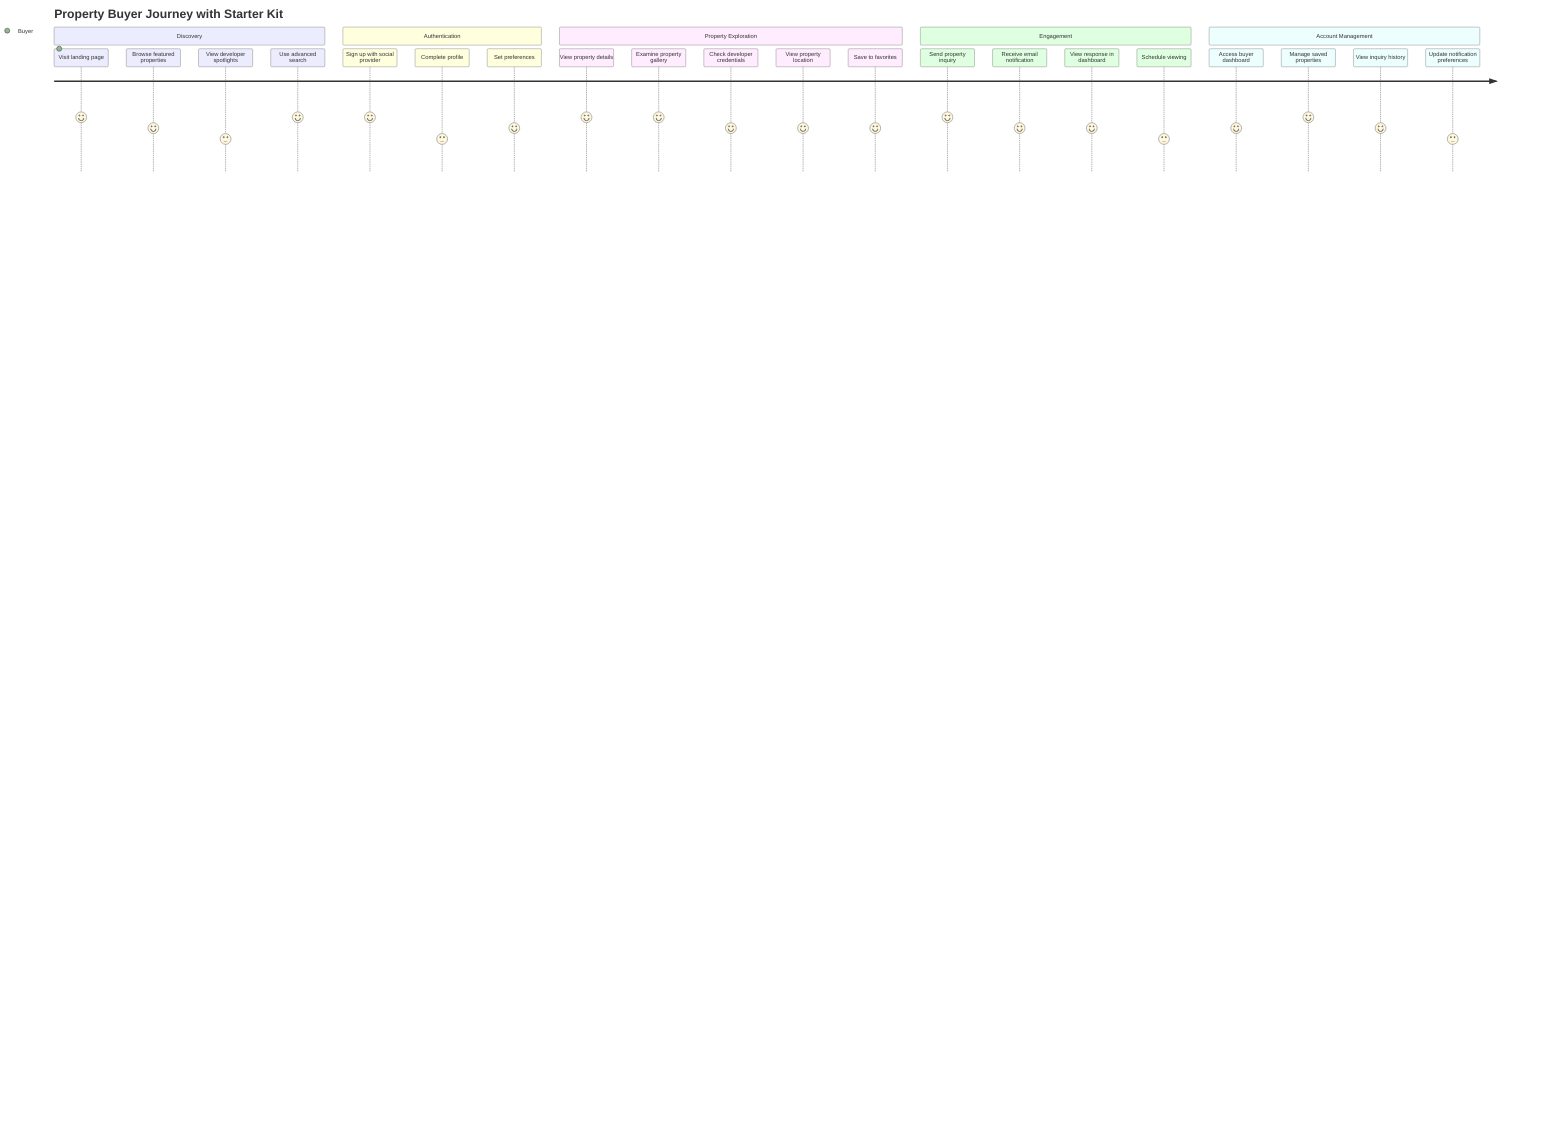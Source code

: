 journey
    title Property Buyer Journey with Starter Kit
    section Discovery
      Visit landing page: 5: Buyer
      Browse featured properties: 4
      View developer spotlights: 3
      Use advanced search: 5
    section Authentication
      Sign up with social provider: 5
      Complete profile: 3
      Set preferences: 4
    section Property Exploration
      View property details: 5
      Examine property gallery: 5
      Check developer credentials: 4
      View property location: 4
      Save to favorites: 4
    section Engagement
      Send property inquiry: 5
      Receive email notification: 4
      View response in dashboard: 4
      Schedule viewing: 3
    section Account Management
      Access buyer dashboard: 4
      Manage saved properties: 5
      View inquiry history: 4
      Update notification preferences: 3